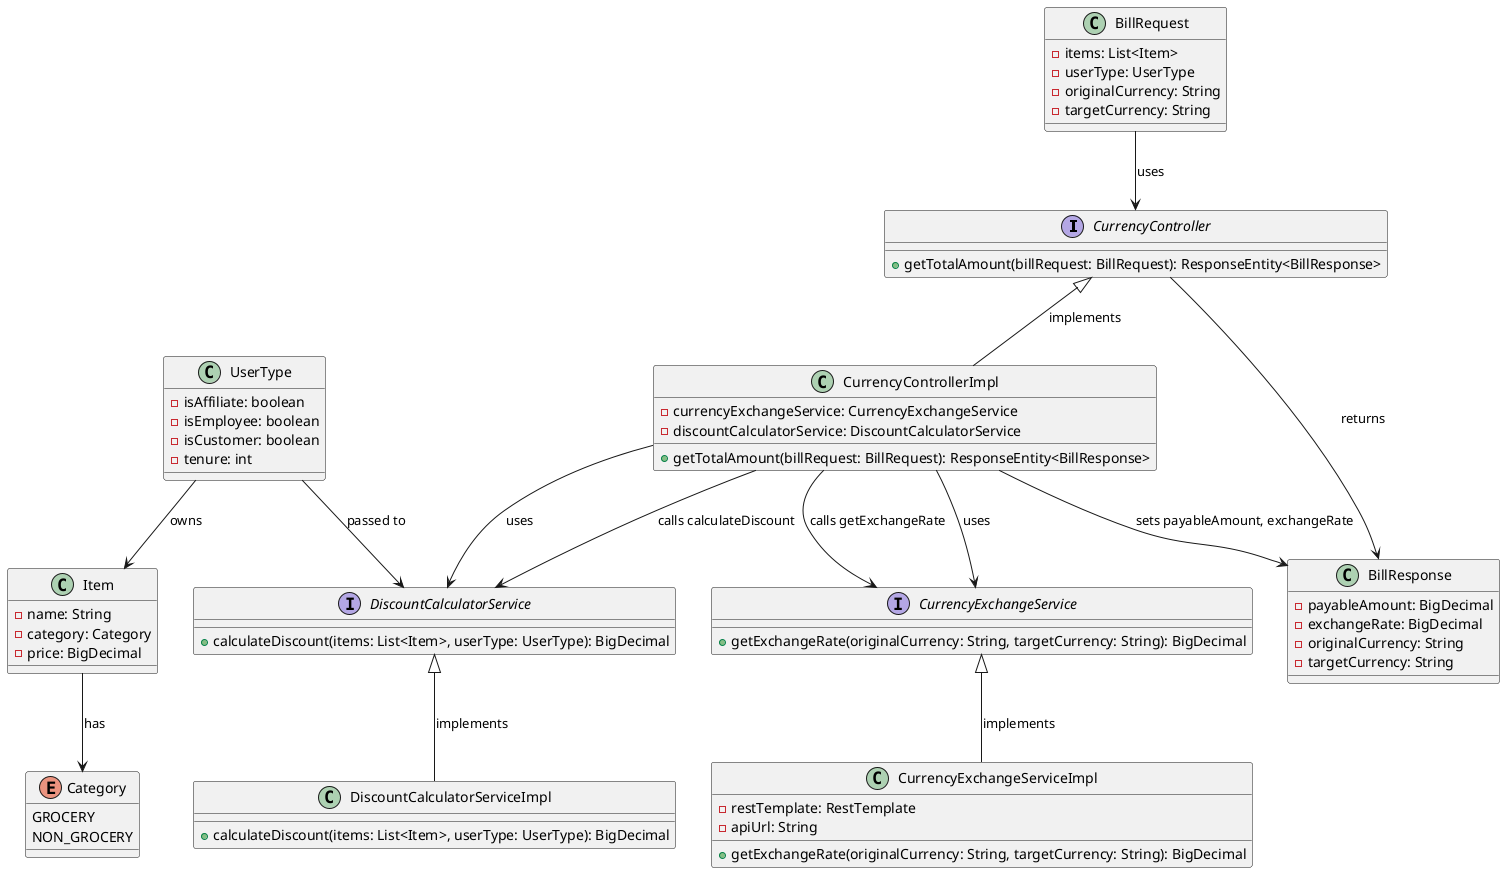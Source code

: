 @startuml

' Interface and Class Definitions
interface CurrencyController {
    +getTotalAmount(billRequest: BillRequest): ResponseEntity<BillResponse>
}

class CurrencyControllerImpl {
    -currencyExchangeService: CurrencyExchangeService
    -discountCalculatorService: DiscountCalculatorService
    +getTotalAmount(billRequest: BillRequest): ResponseEntity<BillResponse>
}

interface CurrencyExchangeService {
    +getExchangeRate(originalCurrency: String, targetCurrency: String): BigDecimal
}

class CurrencyExchangeServiceImpl {
    -restTemplate: RestTemplate
    -apiUrl: String
    +getExchangeRate(originalCurrency: String, targetCurrency: String): BigDecimal
}

interface DiscountCalculatorService {
    +calculateDiscount(items: List<Item>, userType: UserType): BigDecimal
}

class DiscountCalculatorServiceImpl {
    +calculateDiscount(items: List<Item>, userType: UserType): BigDecimal
}

' Data Classes
class BillRequest {
    -items: List<Item>
    -userType: UserType
    -originalCurrency: String
    -targetCurrency: String
}

class BillResponse {
    -payableAmount: BigDecimal
    -exchangeRate: BigDecimal
    -originalCurrency: String
    -targetCurrency: String
}

class UserType {
    -isAffiliate: boolean
    -isEmployee: boolean
    -isCustomer: boolean
    -tenure: int
}

class Item {
    -name: String
    -category: Category
    -price: BigDecimal
}

' Enum Definitions
enum Category {
    GROCERY
    NON_GROCERY
}

' Relationships
CurrencyController <|-- CurrencyControllerImpl : implements
CurrencyControllerImpl --> DiscountCalculatorService : uses
CurrencyControllerImpl --> CurrencyExchangeService : uses
CurrencyExchangeService <|-- CurrencyExchangeServiceImpl : implements
DiscountCalculatorService <|-- DiscountCalculatorServiceImpl : implements
BillRequest --> CurrencyController : uses
BillResponse <-- CurrencyController : returns
UserType --> DiscountCalculatorService : passed to
UserType --> Item : owns
Item --> Category : has

' Flow of Data:
CurrencyControllerImpl --> DiscountCalculatorService : calls calculateDiscount
CurrencyControllerImpl --> CurrencyExchangeService : calls getExchangeRate
CurrencyControllerImpl --> BillResponse : sets payableAmount, exchangeRate

@enduml
